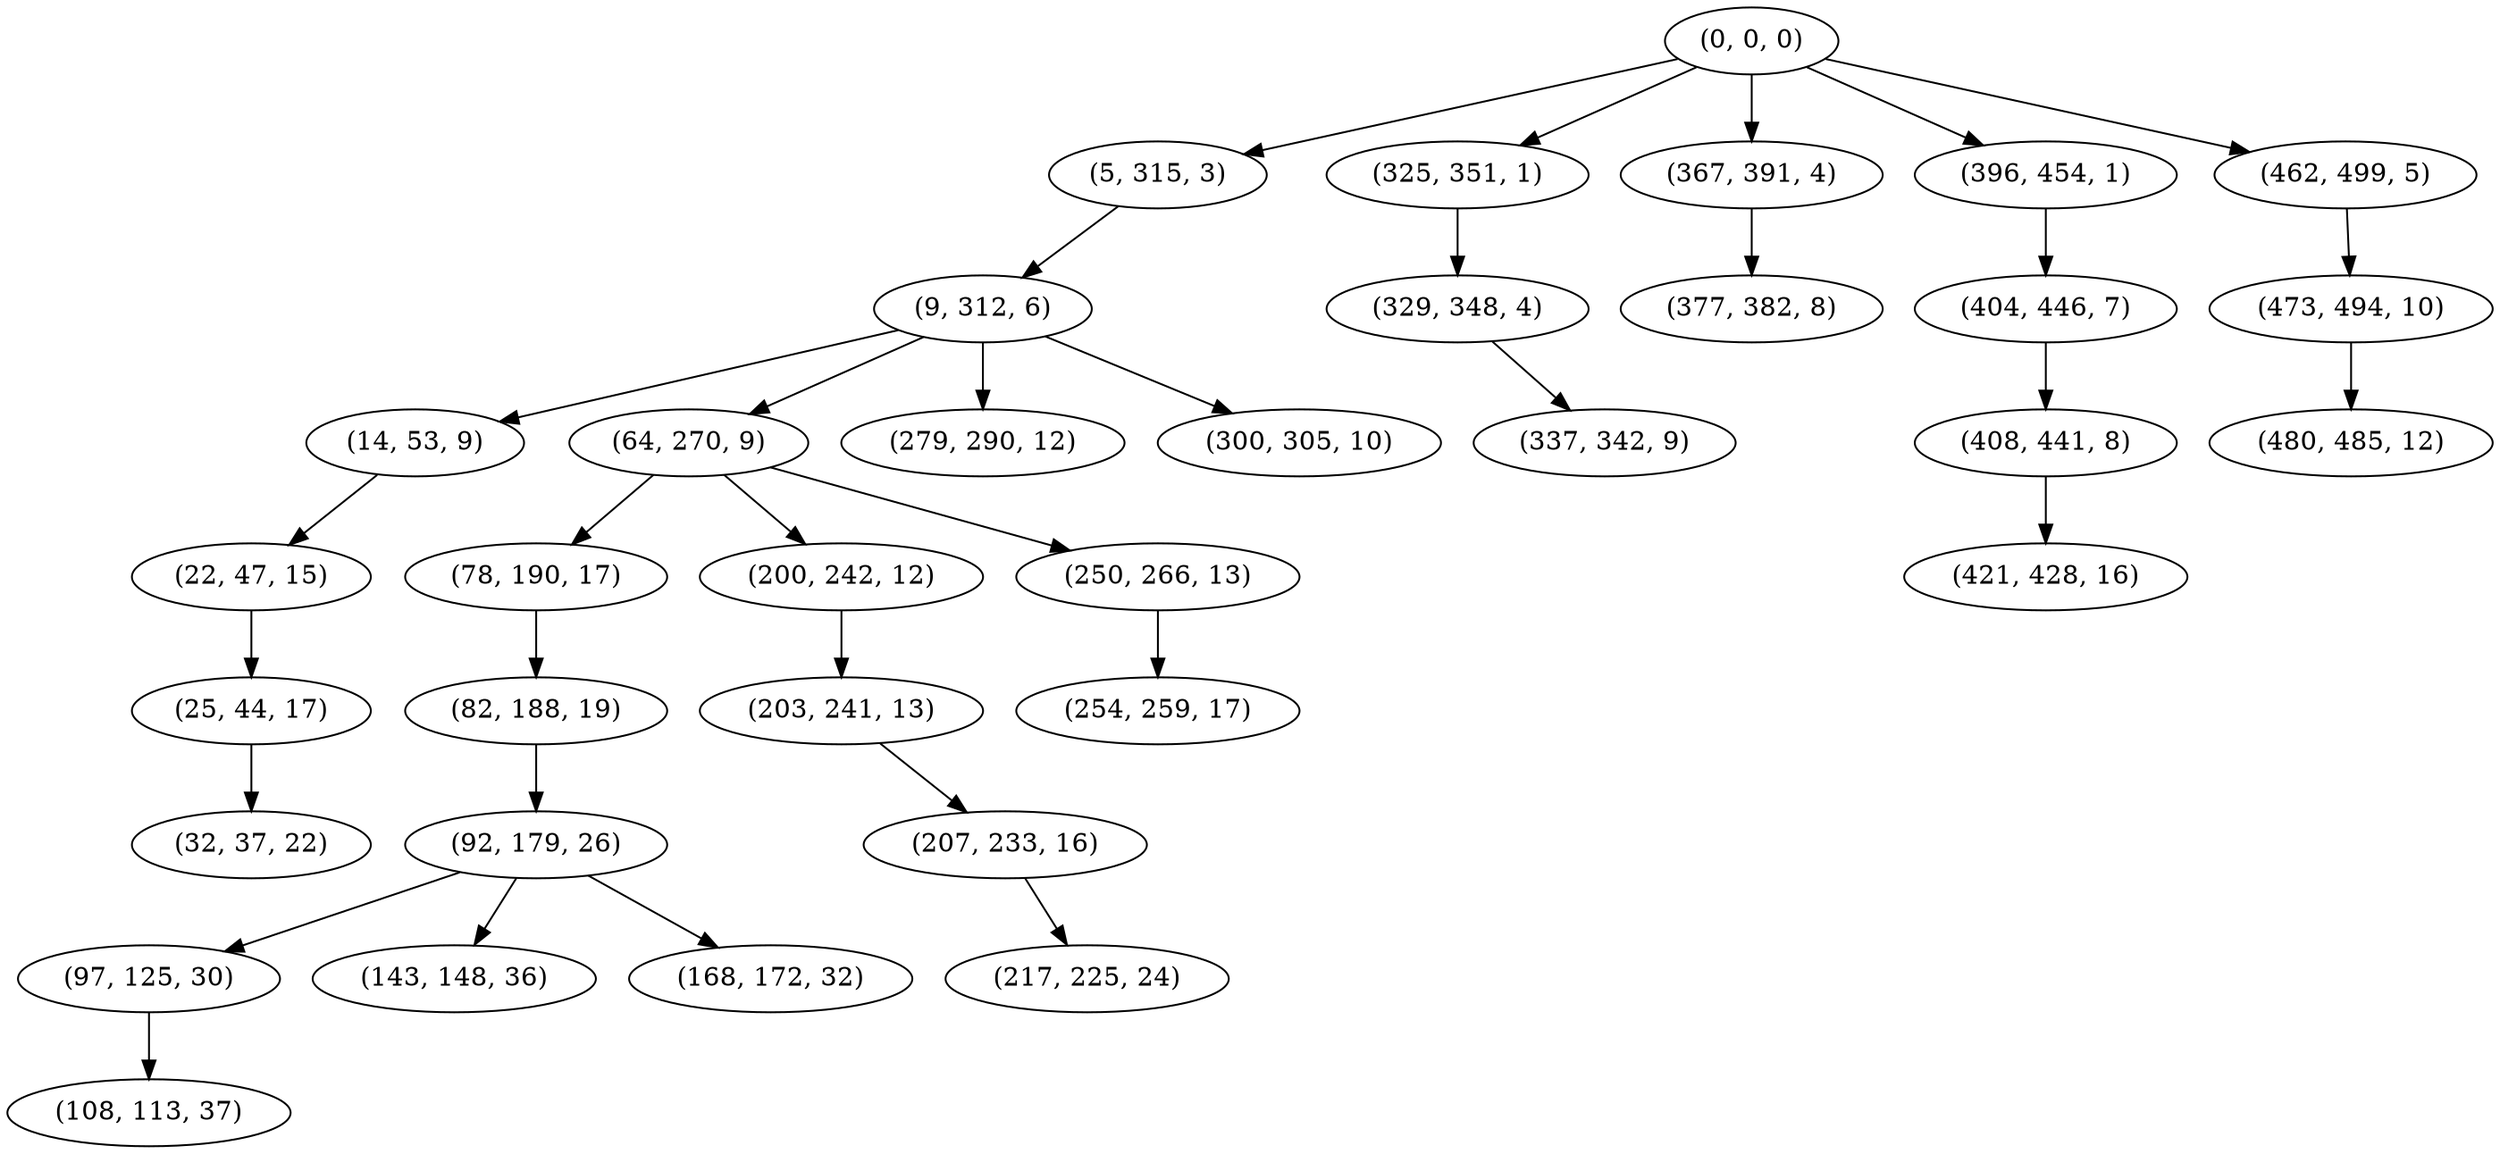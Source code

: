 digraph tree {
    "(0, 0, 0)";
    "(5, 315, 3)";
    "(9, 312, 6)";
    "(14, 53, 9)";
    "(22, 47, 15)";
    "(25, 44, 17)";
    "(32, 37, 22)";
    "(64, 270, 9)";
    "(78, 190, 17)";
    "(82, 188, 19)";
    "(92, 179, 26)";
    "(97, 125, 30)";
    "(108, 113, 37)";
    "(143, 148, 36)";
    "(168, 172, 32)";
    "(200, 242, 12)";
    "(203, 241, 13)";
    "(207, 233, 16)";
    "(217, 225, 24)";
    "(250, 266, 13)";
    "(254, 259, 17)";
    "(279, 290, 12)";
    "(300, 305, 10)";
    "(325, 351, 1)";
    "(329, 348, 4)";
    "(337, 342, 9)";
    "(367, 391, 4)";
    "(377, 382, 8)";
    "(396, 454, 1)";
    "(404, 446, 7)";
    "(408, 441, 8)";
    "(421, 428, 16)";
    "(462, 499, 5)";
    "(473, 494, 10)";
    "(480, 485, 12)";
    "(0, 0, 0)" -> "(5, 315, 3)";
    "(0, 0, 0)" -> "(325, 351, 1)";
    "(0, 0, 0)" -> "(367, 391, 4)";
    "(0, 0, 0)" -> "(396, 454, 1)";
    "(0, 0, 0)" -> "(462, 499, 5)";
    "(5, 315, 3)" -> "(9, 312, 6)";
    "(9, 312, 6)" -> "(14, 53, 9)";
    "(9, 312, 6)" -> "(64, 270, 9)";
    "(9, 312, 6)" -> "(279, 290, 12)";
    "(9, 312, 6)" -> "(300, 305, 10)";
    "(14, 53, 9)" -> "(22, 47, 15)";
    "(22, 47, 15)" -> "(25, 44, 17)";
    "(25, 44, 17)" -> "(32, 37, 22)";
    "(64, 270, 9)" -> "(78, 190, 17)";
    "(64, 270, 9)" -> "(200, 242, 12)";
    "(64, 270, 9)" -> "(250, 266, 13)";
    "(78, 190, 17)" -> "(82, 188, 19)";
    "(82, 188, 19)" -> "(92, 179, 26)";
    "(92, 179, 26)" -> "(97, 125, 30)";
    "(92, 179, 26)" -> "(143, 148, 36)";
    "(92, 179, 26)" -> "(168, 172, 32)";
    "(97, 125, 30)" -> "(108, 113, 37)";
    "(200, 242, 12)" -> "(203, 241, 13)";
    "(203, 241, 13)" -> "(207, 233, 16)";
    "(207, 233, 16)" -> "(217, 225, 24)";
    "(250, 266, 13)" -> "(254, 259, 17)";
    "(325, 351, 1)" -> "(329, 348, 4)";
    "(329, 348, 4)" -> "(337, 342, 9)";
    "(367, 391, 4)" -> "(377, 382, 8)";
    "(396, 454, 1)" -> "(404, 446, 7)";
    "(404, 446, 7)" -> "(408, 441, 8)";
    "(408, 441, 8)" -> "(421, 428, 16)";
    "(462, 499, 5)" -> "(473, 494, 10)";
    "(473, 494, 10)" -> "(480, 485, 12)";
}
